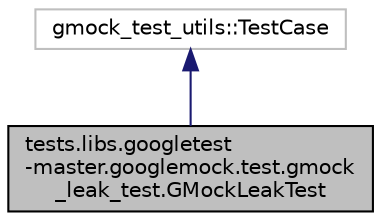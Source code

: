digraph "tests.libs.googletest-master.googlemock.test.gmock_leak_test.GMockLeakTest"
{
  edge [fontname="Helvetica",fontsize="10",labelfontname="Helvetica",labelfontsize="10"];
  node [fontname="Helvetica",fontsize="10",shape=record];
  Node2 [label="tests.libs.googletest\l-master.googlemock.test.gmock\l_leak_test.GMockLeakTest",height=0.2,width=0.4,color="black", fillcolor="grey75", style="filled", fontcolor="black"];
  Node3 -> Node2 [dir="back",color="midnightblue",fontsize="10",style="solid"];
  Node3 [label="gmock_test_utils::TestCase",height=0.2,width=0.4,color="grey75", fillcolor="white", style="filled"];
}
